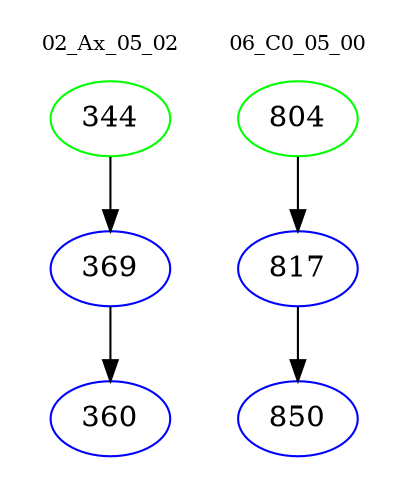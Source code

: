 digraph{
subgraph cluster_0 {
color = white
label = "02_Ax_05_02";
fontsize=10;
T0_344 [label="344", color="green"]
T0_344 -> T0_369 [color="black"]
T0_369 [label="369", color="blue"]
T0_369 -> T0_360 [color="black"]
T0_360 [label="360", color="blue"]
}
subgraph cluster_1 {
color = white
label = "06_C0_05_00";
fontsize=10;
T1_804 [label="804", color="green"]
T1_804 -> T1_817 [color="black"]
T1_817 [label="817", color="blue"]
T1_817 -> T1_850 [color="black"]
T1_850 [label="850", color="blue"]
}
}
